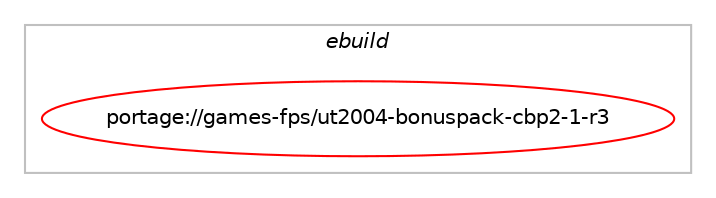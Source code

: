 digraph prolog {

# *************
# Graph options
# *************

newrank=true;
concentrate=true;
compound=true;
graph [rankdir=LR,fontname=Helvetica,fontsize=10,ranksep=1.5];#, ranksep=2.5, nodesep=0.2];
edge  [arrowhead=vee];
node  [fontname=Helvetica,fontsize=10];

# **********
# The ebuild
# **********

subgraph cluster_leftcol {
color=gray;
label=<<i>ebuild</i>>;
id [label="portage://games-fps/ut2004-bonuspack-cbp2-1-r3", color=red, width=4, href="../games-fps/ut2004-bonuspack-cbp2-1-r3.svg"];
}

# ****************
# The dependencies
# ****************

subgraph cluster_midcol {
color=gray;
label=<<i>dependencies</i>>;
subgraph cluster_compile {
fillcolor="#eeeeee";
style=filled;
label=<<i>compile</i>>;
}
subgraph cluster_compileandrun {
fillcolor="#eeeeee";
style=filled;
label=<<i>compile and run</i>>;
}
subgraph cluster_run {
fillcolor="#eeeeee";
style=filled;
label=<<i>run</i>>;
# *** BEGIN UNKNOWN DEPENDENCY TYPE (TODO) ***
# id -> equal(any_of_group([package_dependency(portage://games-fps/ut2004-bonuspack-cbp2-1-r3,run,no,games-fps,ut2004,none,[,,],[],[]),package_dependency(portage://games-fps/ut2004-bonuspack-cbp2-1-r3,run,no,games-server,ut2004-ded,greaterequal,[3369.3,,-r2,3369.3-r2],[],[])]))
# *** END UNKNOWN DEPENDENCY TYPE (TODO) ***

# *** BEGIN UNKNOWN DEPENDENCY TYPE (TODO) ***
# id -> equal(package_dependency(portage://games-fps/ut2004-bonuspack-cbp2-1-r3,run,no,games-fps,ut2004-bonuspack-cbp1,none,[,,],[],[]))
# *** END UNKNOWN DEPENDENCY TYPE (TODO) ***

# *** BEGIN UNKNOWN DEPENDENCY TYPE (TODO) ***
# id -> equal(package_dependency(portage://games-fps/ut2004-bonuspack-cbp2-1-r3,run,no,games-fps,ut2004-bonuspack-mega,none,[,,],[],[]))
# *** END UNKNOWN DEPENDENCY TYPE (TODO) ***

}
}

# **************
# The candidates
# **************

subgraph cluster_choices {
rank=same;
color=gray;
label=<<i>candidates</i>>;

}

}
